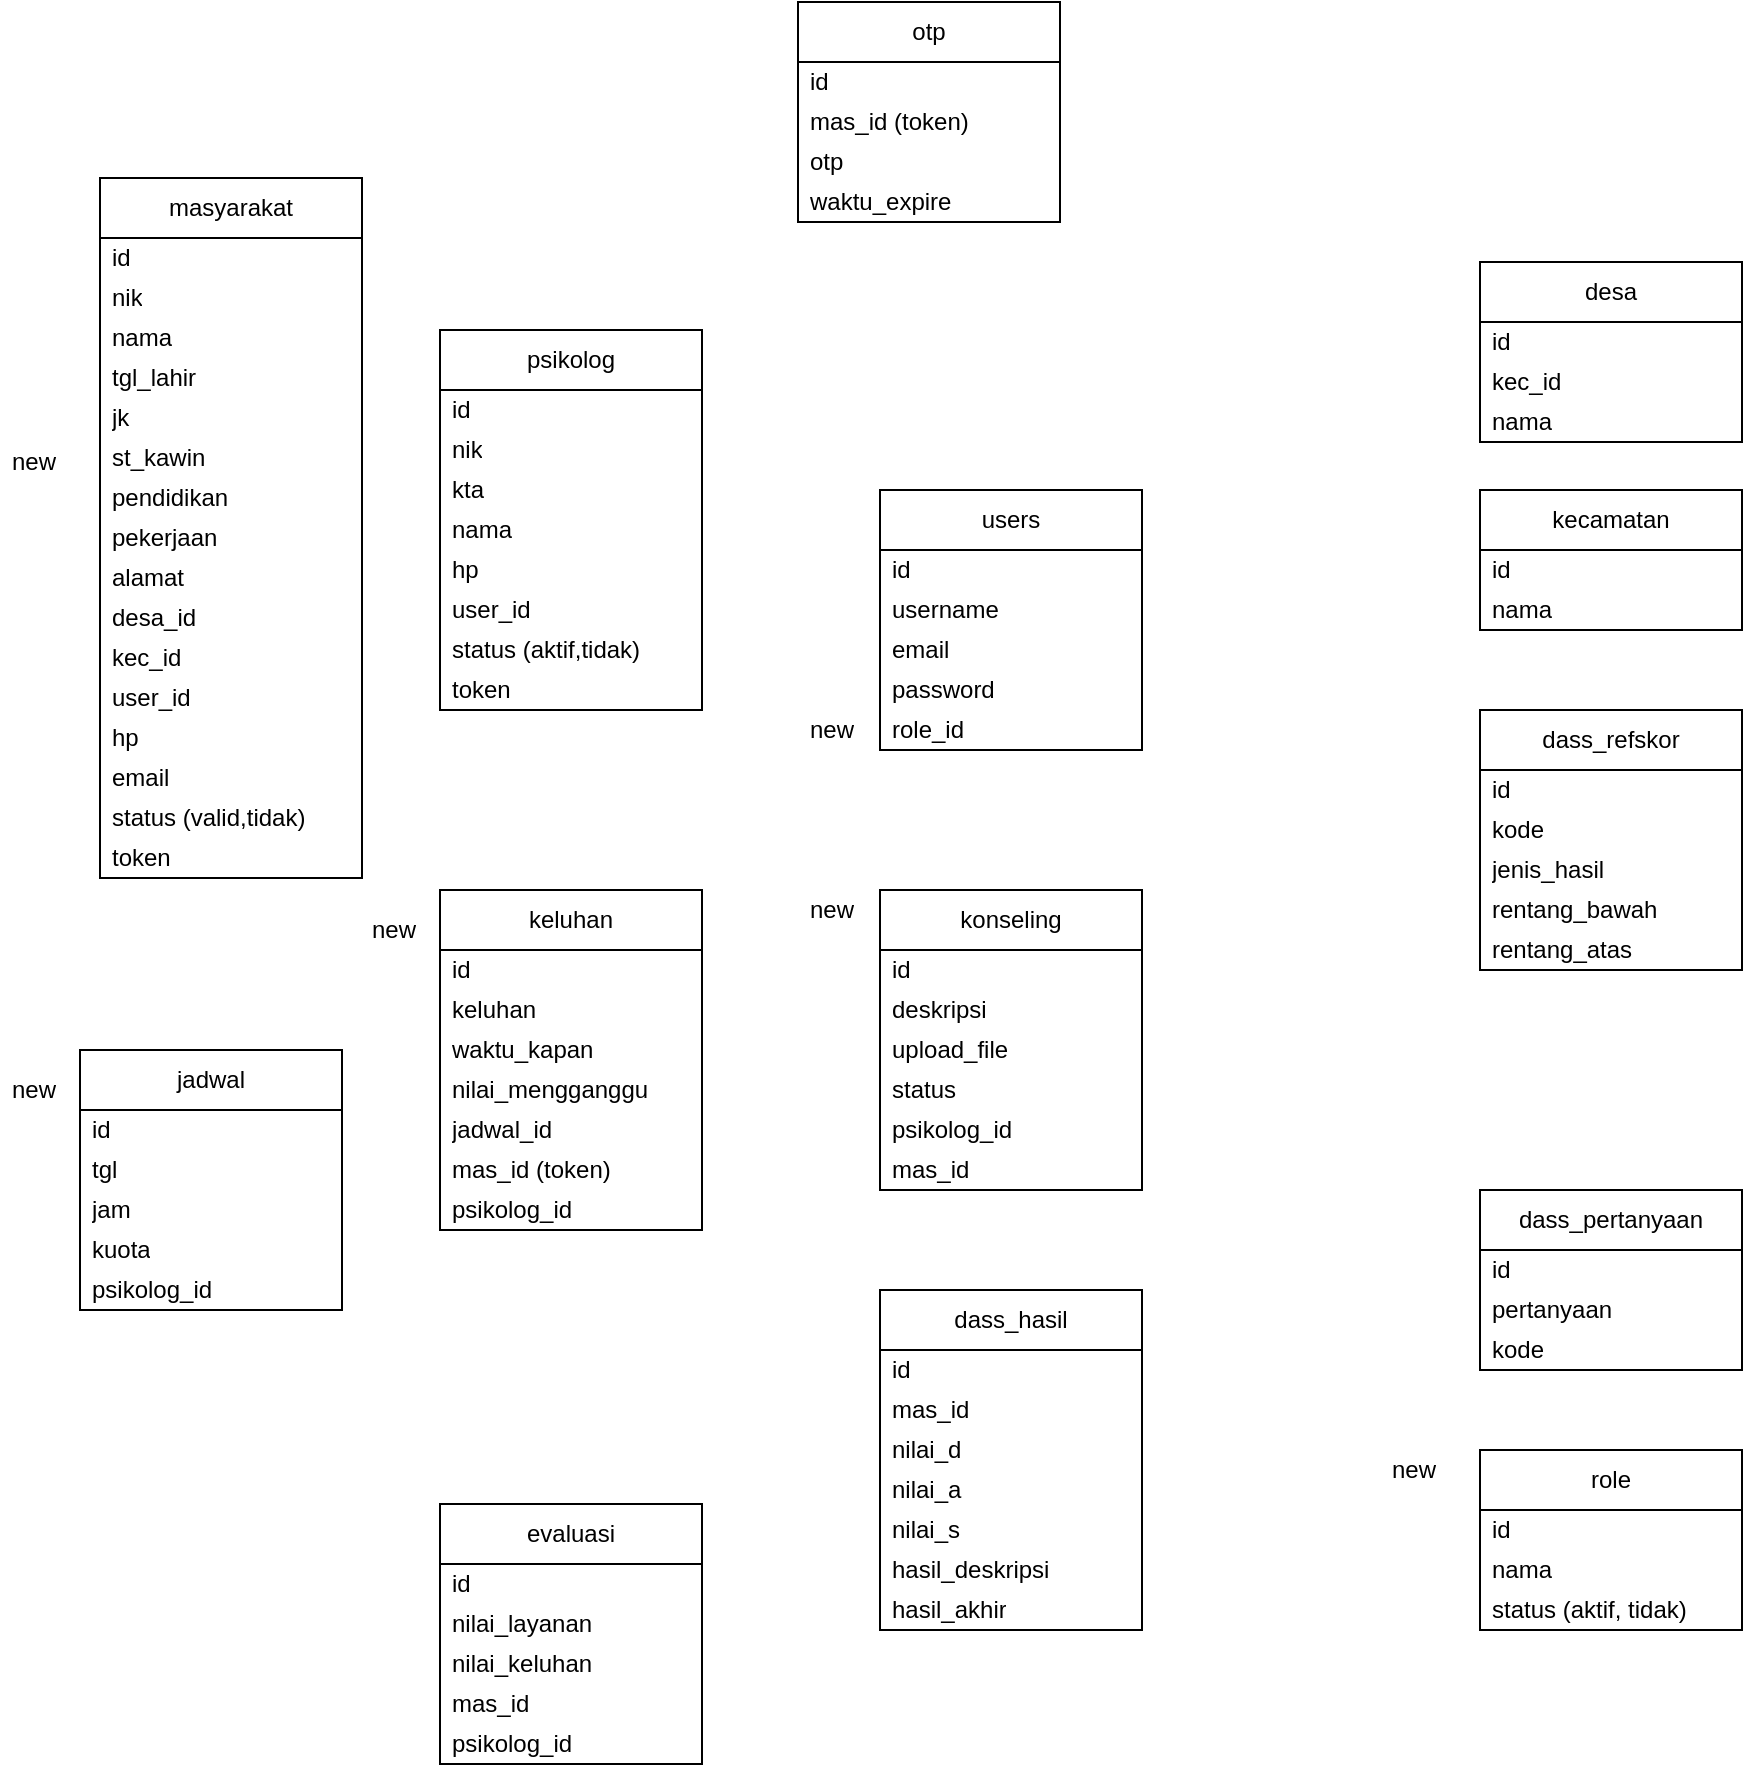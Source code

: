 <mxfile version="26.0.11">
  <diagram id="6a731a19-8d31-9384-78a2-239565b7b9f0" name="Page-1">
    <mxGraphModel dx="1290" dy="701" grid="1" gridSize="10" guides="1" tooltips="1" connect="1" arrows="1" fold="1" page="1" pageScale="1" pageWidth="1169" pageHeight="827" background="none" math="0" shadow="0">
      <root>
        <mxCell id="0" />
        <mxCell id="1" parent="0" />
        <mxCell id="cCiW9AgQX1RRJQbk4KsR-2" value="masyarakat" style="swimlane;fontStyle=0;childLayout=stackLayout;horizontal=1;startSize=30;horizontalStack=0;resizeParent=1;resizeParentMax=0;resizeLast=0;collapsible=1;marginBottom=0;whiteSpace=wrap;html=1;" parent="1" vertex="1">
          <mxGeometry x="170" y="164" width="131" height="350" as="geometry" />
        </mxCell>
        <mxCell id="cCiW9AgQX1RRJQbk4KsR-3" value="id" style="text;strokeColor=none;fillColor=none;align=left;verticalAlign=middle;spacingLeft=4;spacingRight=4;overflow=hidden;points=[[0,0.5],[1,0.5]];portConstraint=eastwest;rotatable=0;whiteSpace=wrap;html=1;" parent="cCiW9AgQX1RRJQbk4KsR-2" vertex="1">
          <mxGeometry y="30" width="131" height="20" as="geometry" />
        </mxCell>
        <mxCell id="cCiW9AgQX1RRJQbk4KsR-4" value="nik" style="text;strokeColor=none;fillColor=none;align=left;verticalAlign=middle;spacingLeft=4;spacingRight=4;overflow=hidden;points=[[0,0.5],[1,0.5]];portConstraint=eastwest;rotatable=0;whiteSpace=wrap;html=1;" parent="cCiW9AgQX1RRJQbk4KsR-2" vertex="1">
          <mxGeometry y="50" width="131" height="20" as="geometry" />
        </mxCell>
        <mxCell id="cCiW9AgQX1RRJQbk4KsR-5" value="nama" style="text;strokeColor=none;fillColor=none;align=left;verticalAlign=middle;spacingLeft=4;spacingRight=4;overflow=hidden;points=[[0,0.5],[1,0.5]];portConstraint=eastwest;rotatable=0;whiteSpace=wrap;html=1;" parent="cCiW9AgQX1RRJQbk4KsR-2" vertex="1">
          <mxGeometry y="70" width="131" height="20" as="geometry" />
        </mxCell>
        <mxCell id="cCiW9AgQX1RRJQbk4KsR-54" value="tgl_lahir" style="text;strokeColor=none;fillColor=none;align=left;verticalAlign=middle;spacingLeft=4;spacingRight=4;overflow=hidden;points=[[0,0.5],[1,0.5]];portConstraint=eastwest;rotatable=0;whiteSpace=wrap;html=1;" parent="cCiW9AgQX1RRJQbk4KsR-2" vertex="1">
          <mxGeometry y="90" width="131" height="20" as="geometry" />
        </mxCell>
        <mxCell id="PTDPo2lhQ1AnAmsbdInq-1" value="jk" style="text;strokeColor=none;fillColor=none;align=left;verticalAlign=middle;spacingLeft=4;spacingRight=4;overflow=hidden;points=[[0,0.5],[1,0.5]];portConstraint=eastwest;rotatable=0;whiteSpace=wrap;html=1;" parent="cCiW9AgQX1RRJQbk4KsR-2" vertex="1">
          <mxGeometry y="110" width="131" height="20" as="geometry" />
        </mxCell>
        <mxCell id="SAgZOu8RjVkQt2vv_T1Z-7" value="st_kawin" style="text;strokeColor=none;fillColor=none;align=left;verticalAlign=middle;spacingLeft=4;spacingRight=4;overflow=hidden;points=[[0,0.5],[1,0.5]];portConstraint=eastwest;rotatable=0;whiteSpace=wrap;html=1;" parent="cCiW9AgQX1RRJQbk4KsR-2" vertex="1">
          <mxGeometry y="130" width="131" height="20" as="geometry" />
        </mxCell>
        <mxCell id="w9zc2ShkxQ4wf6HR-GeF-1" value="pendidikan" style="text;strokeColor=none;fillColor=none;align=left;verticalAlign=middle;spacingLeft=4;spacingRight=4;overflow=hidden;points=[[0,0.5],[1,0.5]];portConstraint=eastwest;rotatable=0;whiteSpace=wrap;html=1;" vertex="1" parent="cCiW9AgQX1RRJQbk4KsR-2">
          <mxGeometry y="150" width="131" height="20" as="geometry" />
        </mxCell>
        <mxCell id="w9zc2ShkxQ4wf6HR-GeF-2" value="pekerjaan" style="text;strokeColor=none;fillColor=none;align=left;verticalAlign=middle;spacingLeft=4;spacingRight=4;overflow=hidden;points=[[0,0.5],[1,0.5]];portConstraint=eastwest;rotatable=0;whiteSpace=wrap;html=1;" vertex="1" parent="cCiW9AgQX1RRJQbk4KsR-2">
          <mxGeometry y="170" width="131" height="20" as="geometry" />
        </mxCell>
        <mxCell id="cCiW9AgQX1RRJQbk4KsR-13" value="alamat" style="text;strokeColor=none;fillColor=none;align=left;verticalAlign=middle;spacingLeft=4;spacingRight=4;overflow=hidden;points=[[0,0.5],[1,0.5]];portConstraint=eastwest;rotatable=0;whiteSpace=wrap;html=1;" parent="cCiW9AgQX1RRJQbk4KsR-2" vertex="1">
          <mxGeometry y="190" width="131" height="20" as="geometry" />
        </mxCell>
        <mxCell id="cCiW9AgQX1RRJQbk4KsR-68" value="desa_id" style="text;strokeColor=none;fillColor=none;align=left;verticalAlign=middle;spacingLeft=4;spacingRight=4;overflow=hidden;points=[[0,0.5],[1,0.5]];portConstraint=eastwest;rotatable=0;whiteSpace=wrap;html=1;" parent="cCiW9AgQX1RRJQbk4KsR-2" vertex="1">
          <mxGeometry y="210" width="131" height="20" as="geometry" />
        </mxCell>
        <mxCell id="cCiW9AgQX1RRJQbk4KsR-69" value="kec_id" style="text;strokeColor=none;fillColor=none;align=left;verticalAlign=middle;spacingLeft=4;spacingRight=4;overflow=hidden;points=[[0,0.5],[1,0.5]];portConstraint=eastwest;rotatable=0;whiteSpace=wrap;html=1;" parent="cCiW9AgQX1RRJQbk4KsR-2" vertex="1">
          <mxGeometry y="230" width="131" height="20" as="geometry" />
        </mxCell>
        <mxCell id="cCiW9AgQX1RRJQbk4KsR-18" value="user_id" style="text;strokeColor=none;fillColor=none;align=left;verticalAlign=middle;spacingLeft=4;spacingRight=4;overflow=hidden;points=[[0,0.5],[1,0.5]];portConstraint=eastwest;rotatable=0;whiteSpace=wrap;html=1;" parent="cCiW9AgQX1RRJQbk4KsR-2" vertex="1">
          <mxGeometry y="250" width="131" height="20" as="geometry" />
        </mxCell>
        <mxCell id="cCiW9AgQX1RRJQbk4KsR-12" value="hp" style="text;strokeColor=none;fillColor=none;align=left;verticalAlign=middle;spacingLeft=4;spacingRight=4;overflow=hidden;points=[[0,0.5],[1,0.5]];portConstraint=eastwest;rotatable=0;whiteSpace=wrap;html=1;" parent="cCiW9AgQX1RRJQbk4KsR-2" vertex="1">
          <mxGeometry y="270" width="131" height="20" as="geometry" />
        </mxCell>
        <mxCell id="PTDPo2lhQ1AnAmsbdInq-2" value="email" style="text;strokeColor=none;fillColor=none;align=left;verticalAlign=middle;spacingLeft=4;spacingRight=4;overflow=hidden;points=[[0,0.5],[1,0.5]];portConstraint=eastwest;rotatable=0;whiteSpace=wrap;html=1;" parent="cCiW9AgQX1RRJQbk4KsR-2" vertex="1">
          <mxGeometry y="290" width="131" height="20" as="geometry" />
        </mxCell>
        <mxCell id="PTDPo2lhQ1AnAmsbdInq-3" value="status (valid,tidak)" style="text;strokeColor=none;fillColor=none;align=left;verticalAlign=middle;spacingLeft=4;spacingRight=4;overflow=hidden;points=[[0,0.5],[1,0.5]];portConstraint=eastwest;rotatable=0;whiteSpace=wrap;html=1;" parent="cCiW9AgQX1RRJQbk4KsR-2" vertex="1">
          <mxGeometry y="310" width="131" height="20" as="geometry" />
        </mxCell>
        <mxCell id="ynOYWQ8Fq5W7r-e-gFTf-2" value="token" style="text;strokeColor=none;fillColor=none;align=left;verticalAlign=middle;spacingLeft=4;spacingRight=4;overflow=hidden;points=[[0,0.5],[1,0.5]];portConstraint=eastwest;rotatable=0;whiteSpace=wrap;html=1;" parent="cCiW9AgQX1RRJQbk4KsR-2" vertex="1">
          <mxGeometry y="330" width="131" height="20" as="geometry" />
        </mxCell>
        <mxCell id="cCiW9AgQX1RRJQbk4KsR-6" value="psikolog" style="swimlane;fontStyle=0;childLayout=stackLayout;horizontal=1;startSize=30;horizontalStack=0;resizeParent=1;resizeParentMax=0;resizeLast=0;collapsible=1;marginBottom=0;whiteSpace=wrap;html=1;" parent="1" vertex="1">
          <mxGeometry x="340" y="240" width="131" height="190" as="geometry" />
        </mxCell>
        <mxCell id="cCiW9AgQX1RRJQbk4KsR-7" value="id" style="text;strokeColor=none;fillColor=none;align=left;verticalAlign=middle;spacingLeft=4;spacingRight=4;overflow=hidden;points=[[0,0.5],[1,0.5]];portConstraint=eastwest;rotatable=0;whiteSpace=wrap;html=1;" parent="cCiW9AgQX1RRJQbk4KsR-6" vertex="1">
          <mxGeometry y="30" width="131" height="20" as="geometry" />
        </mxCell>
        <mxCell id="cCiW9AgQX1RRJQbk4KsR-8" value="nik" style="text;strokeColor=none;fillColor=none;align=left;verticalAlign=middle;spacingLeft=4;spacingRight=4;overflow=hidden;points=[[0,0.5],[1,0.5]];portConstraint=eastwest;rotatable=0;whiteSpace=wrap;html=1;" parent="cCiW9AgQX1RRJQbk4KsR-6" vertex="1">
          <mxGeometry y="50" width="131" height="20" as="geometry" />
        </mxCell>
        <mxCell id="ynOYWQ8Fq5W7r-e-gFTf-4" value="kta" style="text;strokeColor=none;fillColor=none;align=left;verticalAlign=middle;spacingLeft=4;spacingRight=4;overflow=hidden;points=[[0,0.5],[1,0.5]];portConstraint=eastwest;rotatable=0;whiteSpace=wrap;html=1;" parent="cCiW9AgQX1RRJQbk4KsR-6" vertex="1">
          <mxGeometry y="70" width="131" height="20" as="geometry" />
        </mxCell>
        <mxCell id="cCiW9AgQX1RRJQbk4KsR-9" value="nama" style="text;strokeColor=none;fillColor=none;align=left;verticalAlign=middle;spacingLeft=4;spacingRight=4;overflow=hidden;points=[[0,0.5],[1,0.5]];portConstraint=eastwest;rotatable=0;whiteSpace=wrap;html=1;" parent="cCiW9AgQX1RRJQbk4KsR-6" vertex="1">
          <mxGeometry y="90" width="131" height="20" as="geometry" />
        </mxCell>
        <mxCell id="cCiW9AgQX1RRJQbk4KsR-23" value="hp" style="text;strokeColor=none;fillColor=none;align=left;verticalAlign=middle;spacingLeft=4;spacingRight=4;overflow=hidden;points=[[0,0.5],[1,0.5]];portConstraint=eastwest;rotatable=0;whiteSpace=wrap;html=1;" parent="cCiW9AgQX1RRJQbk4KsR-6" vertex="1">
          <mxGeometry y="110" width="131" height="20" as="geometry" />
        </mxCell>
        <mxCell id="ynOYWQ8Fq5W7r-e-gFTf-1" value="user_id" style="text;strokeColor=none;fillColor=none;align=left;verticalAlign=middle;spacingLeft=4;spacingRight=4;overflow=hidden;points=[[0,0.5],[1,0.5]];portConstraint=eastwest;rotatable=0;whiteSpace=wrap;html=1;" parent="cCiW9AgQX1RRJQbk4KsR-6" vertex="1">
          <mxGeometry y="130" width="131" height="20" as="geometry" />
        </mxCell>
        <mxCell id="cCiW9AgQX1RRJQbk4KsR-52" value="status (aktif,tidak)" style="text;strokeColor=none;fillColor=none;align=left;verticalAlign=middle;spacingLeft=4;spacingRight=4;overflow=hidden;points=[[0,0.5],[1,0.5]];portConstraint=eastwest;rotatable=0;whiteSpace=wrap;html=1;" parent="cCiW9AgQX1RRJQbk4KsR-6" vertex="1">
          <mxGeometry y="150" width="131" height="20" as="geometry" />
        </mxCell>
        <mxCell id="ynOYWQ8Fq5W7r-e-gFTf-3" value="token" style="text;strokeColor=none;fillColor=none;align=left;verticalAlign=middle;spacingLeft=4;spacingRight=4;overflow=hidden;points=[[0,0.5],[1,0.5]];portConstraint=eastwest;rotatable=0;whiteSpace=wrap;html=1;" parent="cCiW9AgQX1RRJQbk4KsR-6" vertex="1">
          <mxGeometry y="170" width="131" height="20" as="geometry" />
        </mxCell>
        <mxCell id="cCiW9AgQX1RRJQbk4KsR-15" value="users" style="swimlane;fontStyle=0;childLayout=stackLayout;horizontal=1;startSize=30;horizontalStack=0;resizeParent=1;resizeParentMax=0;resizeLast=0;collapsible=1;marginBottom=0;whiteSpace=wrap;html=1;" parent="1" vertex="1">
          <mxGeometry x="560" y="320" width="131" height="130" as="geometry" />
        </mxCell>
        <mxCell id="cCiW9AgQX1RRJQbk4KsR-16" value="id" style="text;strokeColor=none;fillColor=none;align=left;verticalAlign=middle;spacingLeft=4;spacingRight=4;overflow=hidden;points=[[0,0.5],[1,0.5]];portConstraint=eastwest;rotatable=0;whiteSpace=wrap;html=1;" parent="cCiW9AgQX1RRJQbk4KsR-15" vertex="1">
          <mxGeometry y="30" width="131" height="20" as="geometry" />
        </mxCell>
        <mxCell id="cCiW9AgQX1RRJQbk4KsR-17" value="username" style="text;strokeColor=none;fillColor=none;align=left;verticalAlign=middle;spacingLeft=4;spacingRight=4;overflow=hidden;points=[[0,0.5],[1,0.5]];portConstraint=eastwest;rotatable=0;whiteSpace=wrap;html=1;" parent="cCiW9AgQX1RRJQbk4KsR-15" vertex="1">
          <mxGeometry y="50" width="131" height="20" as="geometry" />
        </mxCell>
        <mxCell id="cCiW9AgQX1RRJQbk4KsR-22" value="email" style="text;strokeColor=none;fillColor=none;align=left;verticalAlign=middle;spacingLeft=4;spacingRight=4;overflow=hidden;points=[[0,0.5],[1,0.5]];portConstraint=eastwest;rotatable=0;whiteSpace=wrap;html=1;" parent="cCiW9AgQX1RRJQbk4KsR-15" vertex="1">
          <mxGeometry y="70" width="131" height="20" as="geometry" />
        </mxCell>
        <mxCell id="cCiW9AgQX1RRJQbk4KsR-19" value="password" style="text;strokeColor=none;fillColor=none;align=left;verticalAlign=middle;spacingLeft=4;spacingRight=4;overflow=hidden;points=[[0,0.5],[1,0.5]];portConstraint=eastwest;rotatable=0;whiteSpace=wrap;html=1;" parent="cCiW9AgQX1RRJQbk4KsR-15" vertex="1">
          <mxGeometry y="90" width="131" height="20" as="geometry" />
        </mxCell>
        <mxCell id="cCiW9AgQX1RRJQbk4KsR-20" value="role_id" style="text;strokeColor=none;fillColor=none;align=left;verticalAlign=middle;spacingLeft=4;spacingRight=4;overflow=hidden;points=[[0,0.5],[1,0.5]];portConstraint=eastwest;rotatable=0;whiteSpace=wrap;html=1;" parent="cCiW9AgQX1RRJQbk4KsR-15" vertex="1">
          <mxGeometry y="110" width="131" height="20" as="geometry" />
        </mxCell>
        <mxCell id="cCiW9AgQX1RRJQbk4KsR-24" value="jadwal" style="swimlane;fontStyle=0;childLayout=stackLayout;horizontal=1;startSize=30;horizontalStack=0;resizeParent=1;resizeParentMax=0;resizeLast=0;collapsible=1;marginBottom=0;whiteSpace=wrap;html=1;" parent="1" vertex="1">
          <mxGeometry x="160" y="600" width="131" height="130" as="geometry" />
        </mxCell>
        <mxCell id="cCiW9AgQX1RRJQbk4KsR-25" value="id" style="text;strokeColor=none;fillColor=none;align=left;verticalAlign=middle;spacingLeft=4;spacingRight=4;overflow=hidden;points=[[0,0.5],[1,0.5]];portConstraint=eastwest;rotatable=0;whiteSpace=wrap;html=1;" parent="cCiW9AgQX1RRJQbk4KsR-24" vertex="1">
          <mxGeometry y="30" width="131" height="20" as="geometry" />
        </mxCell>
        <mxCell id="cCiW9AgQX1RRJQbk4KsR-26" value="tgl" style="text;strokeColor=none;fillColor=none;align=left;verticalAlign=middle;spacingLeft=4;spacingRight=4;overflow=hidden;points=[[0,0.5],[1,0.5]];portConstraint=eastwest;rotatable=0;whiteSpace=wrap;html=1;" parent="cCiW9AgQX1RRJQbk4KsR-24" vertex="1">
          <mxGeometry y="50" width="131" height="20" as="geometry" />
        </mxCell>
        <mxCell id="cCiW9AgQX1RRJQbk4KsR-27" value="jam" style="text;strokeColor=none;fillColor=none;align=left;verticalAlign=middle;spacingLeft=4;spacingRight=4;overflow=hidden;points=[[0,0.5],[1,0.5]];portConstraint=eastwest;rotatable=0;whiteSpace=wrap;html=1;" parent="cCiW9AgQX1RRJQbk4KsR-24" vertex="1">
          <mxGeometry y="70" width="131" height="20" as="geometry" />
        </mxCell>
        <mxCell id="cCiW9AgQX1RRJQbk4KsR-28" value="kuota" style="text;strokeColor=none;fillColor=none;align=left;verticalAlign=middle;spacingLeft=4;spacingRight=4;overflow=hidden;points=[[0,0.5],[1,0.5]];portConstraint=eastwest;rotatable=0;whiteSpace=wrap;html=1;" parent="cCiW9AgQX1RRJQbk4KsR-24" vertex="1">
          <mxGeometry y="90" width="131" height="20" as="geometry" />
        </mxCell>
        <mxCell id="cCiW9AgQX1RRJQbk4KsR-29" value="psikolog_id" style="text;strokeColor=none;fillColor=none;align=left;verticalAlign=middle;spacingLeft=4;spacingRight=4;overflow=hidden;points=[[0,0.5],[1,0.5]];portConstraint=eastwest;rotatable=0;whiteSpace=wrap;html=1;" parent="cCiW9AgQX1RRJQbk4KsR-24" vertex="1">
          <mxGeometry y="110" width="131" height="20" as="geometry" />
        </mxCell>
        <mxCell id="cCiW9AgQX1RRJQbk4KsR-31" value="keluhan" style="swimlane;fontStyle=0;childLayout=stackLayout;horizontal=1;startSize=30;horizontalStack=0;resizeParent=1;resizeParentMax=0;resizeLast=0;collapsible=1;marginBottom=0;whiteSpace=wrap;html=1;" parent="1" vertex="1">
          <mxGeometry x="340" y="520" width="131" height="170" as="geometry" />
        </mxCell>
        <mxCell id="cCiW9AgQX1RRJQbk4KsR-32" value="id" style="text;strokeColor=none;fillColor=none;align=left;verticalAlign=middle;spacingLeft=4;spacingRight=4;overflow=hidden;points=[[0,0.5],[1,0.5]];portConstraint=eastwest;rotatable=0;whiteSpace=wrap;html=1;" parent="cCiW9AgQX1RRJQbk4KsR-31" vertex="1">
          <mxGeometry y="30" width="131" height="20" as="geometry" />
        </mxCell>
        <mxCell id="cCiW9AgQX1RRJQbk4KsR-71" value="keluhan" style="text;strokeColor=none;fillColor=none;align=left;verticalAlign=middle;spacingLeft=4;spacingRight=4;overflow=hidden;points=[[0,0.5],[1,0.5]];portConstraint=eastwest;rotatable=0;whiteSpace=wrap;html=1;" parent="cCiW9AgQX1RRJQbk4KsR-31" vertex="1">
          <mxGeometry y="50" width="131" height="20" as="geometry" />
        </mxCell>
        <mxCell id="cCiW9AgQX1RRJQbk4KsR-72" value="waktu_kapan" style="text;strokeColor=none;fillColor=none;align=left;verticalAlign=middle;spacingLeft=4;spacingRight=4;overflow=hidden;points=[[0,0.5],[1,0.5]];portConstraint=eastwest;rotatable=0;whiteSpace=wrap;html=1;" parent="cCiW9AgQX1RRJQbk4KsR-31" vertex="1">
          <mxGeometry y="70" width="131" height="20" as="geometry" />
        </mxCell>
        <mxCell id="cCiW9AgQX1RRJQbk4KsR-73" value="nilai_mengganggu" style="text;strokeColor=none;fillColor=none;align=left;verticalAlign=middle;spacingLeft=4;spacingRight=4;overflow=hidden;points=[[0,0.5],[1,0.5]];portConstraint=eastwest;rotatable=0;whiteSpace=wrap;html=1;" parent="cCiW9AgQX1RRJQbk4KsR-31" vertex="1">
          <mxGeometry y="90" width="131" height="20" as="geometry" />
        </mxCell>
        <mxCell id="ynOYWQ8Fq5W7r-e-gFTf-5" value="jadwal_id" style="text;strokeColor=none;fillColor=none;align=left;verticalAlign=middle;spacingLeft=4;spacingRight=4;overflow=hidden;points=[[0,0.5],[1,0.5]];portConstraint=eastwest;rotatable=0;whiteSpace=wrap;html=1;" parent="cCiW9AgQX1RRJQbk4KsR-31" vertex="1">
          <mxGeometry y="110" width="131" height="20" as="geometry" />
        </mxCell>
        <mxCell id="cCiW9AgQX1RRJQbk4KsR-37" value="mas_id (token)" style="text;strokeColor=none;fillColor=none;align=left;verticalAlign=middle;spacingLeft=4;spacingRight=4;overflow=hidden;points=[[0,0.5],[1,0.5]];portConstraint=eastwest;rotatable=0;whiteSpace=wrap;html=1;" parent="cCiW9AgQX1RRJQbk4KsR-31" vertex="1">
          <mxGeometry y="130" width="131" height="20" as="geometry" />
        </mxCell>
        <mxCell id="ynOYWQ8Fq5W7r-e-gFTf-8" value="psikolog_id" style="text;strokeColor=none;fillColor=none;align=left;verticalAlign=middle;spacingLeft=4;spacingRight=4;overflow=hidden;points=[[0,0.5],[1,0.5]];portConstraint=eastwest;rotatable=0;whiteSpace=wrap;html=1;" parent="cCiW9AgQX1RRJQbk4KsR-31" vertex="1">
          <mxGeometry y="150" width="131" height="20" as="geometry" />
        </mxCell>
        <mxCell id="cCiW9AgQX1RRJQbk4KsR-38" value="konseling" style="swimlane;fontStyle=0;childLayout=stackLayout;horizontal=1;startSize=30;horizontalStack=0;resizeParent=1;resizeParentMax=0;resizeLast=0;collapsible=1;marginBottom=0;whiteSpace=wrap;html=1;" parent="1" vertex="1">
          <mxGeometry x="560" y="520" width="131" height="150" as="geometry" />
        </mxCell>
        <mxCell id="cCiW9AgQX1RRJQbk4KsR-39" value="id" style="text;strokeColor=none;fillColor=none;align=left;verticalAlign=middle;spacingLeft=4;spacingRight=4;overflow=hidden;points=[[0,0.5],[1,0.5]];portConstraint=eastwest;rotatable=0;whiteSpace=wrap;html=1;" parent="cCiW9AgQX1RRJQbk4KsR-38" vertex="1">
          <mxGeometry y="30" width="131" height="20" as="geometry" />
        </mxCell>
        <mxCell id="cCiW9AgQX1RRJQbk4KsR-40" value="deskripsi" style="text;strokeColor=none;fillColor=none;align=left;verticalAlign=middle;spacingLeft=4;spacingRight=4;overflow=hidden;points=[[0,0.5],[1,0.5]];portConstraint=eastwest;rotatable=0;whiteSpace=wrap;html=1;" parent="cCiW9AgQX1RRJQbk4KsR-38" vertex="1">
          <mxGeometry y="50" width="131" height="20" as="geometry" />
        </mxCell>
        <mxCell id="cCiW9AgQX1RRJQbk4KsR-42" value="upload_file" style="text;strokeColor=none;fillColor=none;align=left;verticalAlign=middle;spacingLeft=4;spacingRight=4;overflow=hidden;points=[[0,0.5],[1,0.5]];portConstraint=eastwest;rotatable=0;whiteSpace=wrap;html=1;" parent="cCiW9AgQX1RRJQbk4KsR-38" vertex="1">
          <mxGeometry y="70" width="131" height="20" as="geometry" />
        </mxCell>
        <mxCell id="cCiW9AgQX1RRJQbk4KsR-76" value="status" style="text;strokeColor=none;fillColor=none;align=left;verticalAlign=middle;spacingLeft=4;spacingRight=4;overflow=hidden;points=[[0,0.5],[1,0.5]];portConstraint=eastwest;rotatable=0;whiteSpace=wrap;html=1;" parent="cCiW9AgQX1RRJQbk4KsR-38" vertex="1">
          <mxGeometry y="90" width="131" height="20" as="geometry" />
        </mxCell>
        <mxCell id="cCiW9AgQX1RRJQbk4KsR-43" value="psikolog_id" style="text;strokeColor=none;fillColor=none;align=left;verticalAlign=middle;spacingLeft=4;spacingRight=4;overflow=hidden;points=[[0,0.5],[1,0.5]];portConstraint=eastwest;rotatable=0;whiteSpace=wrap;html=1;" parent="cCiW9AgQX1RRJQbk4KsR-38" vertex="1">
          <mxGeometry y="110" width="131" height="20" as="geometry" />
        </mxCell>
        <mxCell id="cCiW9AgQX1RRJQbk4KsR-44" value="mas_id" style="text;strokeColor=none;fillColor=none;align=left;verticalAlign=middle;spacingLeft=4;spacingRight=4;overflow=hidden;points=[[0,0.5],[1,0.5]];portConstraint=eastwest;rotatable=0;whiteSpace=wrap;html=1;" parent="cCiW9AgQX1RRJQbk4KsR-38" vertex="1">
          <mxGeometry y="130" width="131" height="20" as="geometry" />
        </mxCell>
        <mxCell id="cCiW9AgQX1RRJQbk4KsR-45" value="evaluasi" style="swimlane;fontStyle=0;childLayout=stackLayout;horizontal=1;startSize=30;horizontalStack=0;resizeParent=1;resizeParentMax=0;resizeLast=0;collapsible=1;marginBottom=0;whiteSpace=wrap;html=1;" parent="1" vertex="1">
          <mxGeometry x="340" y="827" width="131" height="130" as="geometry" />
        </mxCell>
        <mxCell id="cCiW9AgQX1RRJQbk4KsR-46" value="id" style="text;strokeColor=none;fillColor=none;align=left;verticalAlign=middle;spacingLeft=4;spacingRight=4;overflow=hidden;points=[[0,0.5],[1,0.5]];portConstraint=eastwest;rotatable=0;whiteSpace=wrap;html=1;" parent="cCiW9AgQX1RRJQbk4KsR-45" vertex="1">
          <mxGeometry y="30" width="131" height="20" as="geometry" />
        </mxCell>
        <mxCell id="cCiW9AgQX1RRJQbk4KsR-47" value="nilai_layanan" style="text;strokeColor=none;fillColor=none;align=left;verticalAlign=middle;spacingLeft=4;spacingRight=4;overflow=hidden;points=[[0,0.5],[1,0.5]];portConstraint=eastwest;rotatable=0;whiteSpace=wrap;html=1;" parent="cCiW9AgQX1RRJQbk4KsR-45" vertex="1">
          <mxGeometry y="50" width="131" height="20" as="geometry" />
        </mxCell>
        <mxCell id="cCiW9AgQX1RRJQbk4KsR-74" value="nilai_keluhan" style="text;strokeColor=none;fillColor=none;align=left;verticalAlign=middle;spacingLeft=4;spacingRight=4;overflow=hidden;points=[[0,0.5],[1,0.5]];portConstraint=eastwest;rotatable=0;whiteSpace=wrap;html=1;" parent="cCiW9AgQX1RRJQbk4KsR-45" vertex="1">
          <mxGeometry y="70" width="131" height="20" as="geometry" />
        </mxCell>
        <mxCell id="cCiW9AgQX1RRJQbk4KsR-51" value="mas_id" style="text;strokeColor=none;fillColor=none;align=left;verticalAlign=middle;spacingLeft=4;spacingRight=4;overflow=hidden;points=[[0,0.5],[1,0.5]];portConstraint=eastwest;rotatable=0;whiteSpace=wrap;html=1;" parent="cCiW9AgQX1RRJQbk4KsR-45" vertex="1">
          <mxGeometry y="90" width="131" height="20" as="geometry" />
        </mxCell>
        <mxCell id="cCiW9AgQX1RRJQbk4KsR-75" value="psikolog_id" style="text;strokeColor=none;fillColor=none;align=left;verticalAlign=middle;spacingLeft=4;spacingRight=4;overflow=hidden;points=[[0,0.5],[1,0.5]];portConstraint=eastwest;rotatable=0;whiteSpace=wrap;html=1;" parent="cCiW9AgQX1RRJQbk4KsR-45" vertex="1">
          <mxGeometry y="110" width="131" height="20" as="geometry" />
        </mxCell>
        <mxCell id="cCiW9AgQX1RRJQbk4KsR-55" value="dass_pertanyaan" style="swimlane;fontStyle=0;childLayout=stackLayout;horizontal=1;startSize=30;horizontalStack=0;resizeParent=1;resizeParentMax=0;resizeLast=0;collapsible=1;marginBottom=0;whiteSpace=wrap;html=1;" parent="1" vertex="1">
          <mxGeometry x="860" y="670" width="131" height="90" as="geometry" />
        </mxCell>
        <mxCell id="cCiW9AgQX1RRJQbk4KsR-56" value="id" style="text;strokeColor=none;fillColor=none;align=left;verticalAlign=middle;spacingLeft=4;spacingRight=4;overflow=hidden;points=[[0,0.5],[1,0.5]];portConstraint=eastwest;rotatable=0;whiteSpace=wrap;html=1;" parent="cCiW9AgQX1RRJQbk4KsR-55" vertex="1">
          <mxGeometry y="30" width="131" height="20" as="geometry" />
        </mxCell>
        <mxCell id="cCiW9AgQX1RRJQbk4KsR-57" value="pertanyaan" style="text;strokeColor=none;fillColor=none;align=left;verticalAlign=middle;spacingLeft=4;spacingRight=4;overflow=hidden;points=[[0,0.5],[1,0.5]];portConstraint=eastwest;rotatable=0;whiteSpace=wrap;html=1;" parent="cCiW9AgQX1RRJQbk4KsR-55" vertex="1">
          <mxGeometry y="50" width="131" height="20" as="geometry" />
        </mxCell>
        <mxCell id="cCiW9AgQX1RRJQbk4KsR-58" value="kode" style="text;strokeColor=none;fillColor=none;align=left;verticalAlign=middle;spacingLeft=4;spacingRight=4;overflow=hidden;points=[[0,0.5],[1,0.5]];portConstraint=eastwest;rotatable=0;whiteSpace=wrap;html=1;" parent="cCiW9AgQX1RRJQbk4KsR-55" vertex="1">
          <mxGeometry y="70" width="131" height="20" as="geometry" />
        </mxCell>
        <mxCell id="cCiW9AgQX1RRJQbk4KsR-61" value="dass_hasil" style="swimlane;fontStyle=0;childLayout=stackLayout;horizontal=1;startSize=30;horizontalStack=0;resizeParent=1;resizeParentMax=0;resizeLast=0;collapsible=1;marginBottom=0;whiteSpace=wrap;html=1;" parent="1" vertex="1">
          <mxGeometry x="560" y="720" width="131" height="170" as="geometry" />
        </mxCell>
        <mxCell id="cCiW9AgQX1RRJQbk4KsR-62" value="id" style="text;strokeColor=none;fillColor=none;align=left;verticalAlign=middle;spacingLeft=4;spacingRight=4;overflow=hidden;points=[[0,0.5],[1,0.5]];portConstraint=eastwest;rotatable=0;whiteSpace=wrap;html=1;" parent="cCiW9AgQX1RRJQbk4KsR-61" vertex="1">
          <mxGeometry y="30" width="131" height="20" as="geometry" />
        </mxCell>
        <mxCell id="cCiW9AgQX1RRJQbk4KsR-65" value="mas_id" style="text;strokeColor=none;fillColor=none;align=left;verticalAlign=middle;spacingLeft=4;spacingRight=4;overflow=hidden;points=[[0,0.5],[1,0.5]];portConstraint=eastwest;rotatable=0;whiteSpace=wrap;html=1;" parent="cCiW9AgQX1RRJQbk4KsR-61" vertex="1">
          <mxGeometry y="50" width="131" height="20" as="geometry" />
        </mxCell>
        <mxCell id="cCiW9AgQX1RRJQbk4KsR-63" value="nilai_d" style="text;strokeColor=none;fillColor=none;align=left;verticalAlign=middle;spacingLeft=4;spacingRight=4;overflow=hidden;points=[[0,0.5],[1,0.5]];portConstraint=eastwest;rotatable=0;whiteSpace=wrap;html=1;" parent="cCiW9AgQX1RRJQbk4KsR-61" vertex="1">
          <mxGeometry y="70" width="131" height="20" as="geometry" />
        </mxCell>
        <mxCell id="cCiW9AgQX1RRJQbk4KsR-64" value="nilai_a" style="text;strokeColor=none;fillColor=none;align=left;verticalAlign=middle;spacingLeft=4;spacingRight=4;overflow=hidden;points=[[0,0.5],[1,0.5]];portConstraint=eastwest;rotatable=0;whiteSpace=wrap;html=1;" parent="cCiW9AgQX1RRJQbk4KsR-61" vertex="1">
          <mxGeometry y="90" width="131" height="20" as="geometry" />
        </mxCell>
        <mxCell id="cCiW9AgQX1RRJQbk4KsR-66" value="nilai_s" style="text;strokeColor=none;fillColor=none;align=left;verticalAlign=middle;spacingLeft=4;spacingRight=4;overflow=hidden;points=[[0,0.5],[1,0.5]];portConstraint=eastwest;rotatable=0;whiteSpace=wrap;html=1;" parent="cCiW9AgQX1RRJQbk4KsR-61" vertex="1">
          <mxGeometry y="110" width="131" height="20" as="geometry" />
        </mxCell>
        <mxCell id="SAgZOu8RjVkQt2vv_T1Z-1" value="hasil_deskripsi" style="text;strokeColor=none;fillColor=none;align=left;verticalAlign=middle;spacingLeft=4;spacingRight=4;overflow=hidden;points=[[0,0.5],[1,0.5]];portConstraint=eastwest;rotatable=0;whiteSpace=wrap;html=1;" parent="cCiW9AgQX1RRJQbk4KsR-61" vertex="1">
          <mxGeometry y="130" width="131" height="20" as="geometry" />
        </mxCell>
        <mxCell id="bapF4ZEDzzLjQboLTo4N-8" value="hasil_akhir" style="text;strokeColor=none;fillColor=none;align=left;verticalAlign=middle;spacingLeft=4;spacingRight=4;overflow=hidden;points=[[0,0.5],[1,0.5]];portConstraint=eastwest;rotatable=0;whiteSpace=wrap;html=1;" parent="cCiW9AgQX1RRJQbk4KsR-61" vertex="1">
          <mxGeometry y="150" width="131" height="20" as="geometry" />
        </mxCell>
        <mxCell id="cCiW9AgQX1RRJQbk4KsR-77" value="desa" style="swimlane;fontStyle=0;childLayout=stackLayout;horizontal=1;startSize=30;horizontalStack=0;resizeParent=1;resizeParentMax=0;resizeLast=0;collapsible=1;marginBottom=0;whiteSpace=wrap;html=1;" parent="1" vertex="1">
          <mxGeometry x="860" y="206" width="131" height="90" as="geometry" />
        </mxCell>
        <mxCell id="cCiW9AgQX1RRJQbk4KsR-78" value="id" style="text;strokeColor=none;fillColor=none;align=left;verticalAlign=middle;spacingLeft=4;spacingRight=4;overflow=hidden;points=[[0,0.5],[1,0.5]];portConstraint=eastwest;rotatable=0;whiteSpace=wrap;html=1;" parent="cCiW9AgQX1RRJQbk4KsR-77" vertex="1">
          <mxGeometry y="30" width="131" height="20" as="geometry" />
        </mxCell>
        <mxCell id="cCiW9AgQX1RRJQbk4KsR-79" value="kec_id" style="text;strokeColor=none;fillColor=none;align=left;verticalAlign=middle;spacingLeft=4;spacingRight=4;overflow=hidden;points=[[0,0.5],[1,0.5]];portConstraint=eastwest;rotatable=0;whiteSpace=wrap;html=1;" parent="cCiW9AgQX1RRJQbk4KsR-77" vertex="1">
          <mxGeometry y="50" width="131" height="20" as="geometry" />
        </mxCell>
        <mxCell id="cCiW9AgQX1RRJQbk4KsR-80" value="nama" style="text;strokeColor=none;fillColor=none;align=left;verticalAlign=middle;spacingLeft=4;spacingRight=4;overflow=hidden;points=[[0,0.5],[1,0.5]];portConstraint=eastwest;rotatable=0;whiteSpace=wrap;html=1;" parent="cCiW9AgQX1RRJQbk4KsR-77" vertex="1">
          <mxGeometry y="70" width="131" height="20" as="geometry" />
        </mxCell>
        <mxCell id="cCiW9AgQX1RRJQbk4KsR-83" value="kecamatan" style="swimlane;fontStyle=0;childLayout=stackLayout;horizontal=1;startSize=30;horizontalStack=0;resizeParent=1;resizeParentMax=0;resizeLast=0;collapsible=1;marginBottom=0;whiteSpace=wrap;html=1;" parent="1" vertex="1">
          <mxGeometry x="860" y="320" width="131" height="70" as="geometry" />
        </mxCell>
        <mxCell id="cCiW9AgQX1RRJQbk4KsR-84" value="id" style="text;strokeColor=none;fillColor=none;align=left;verticalAlign=middle;spacingLeft=4;spacingRight=4;overflow=hidden;points=[[0,0.5],[1,0.5]];portConstraint=eastwest;rotatable=0;whiteSpace=wrap;html=1;" parent="cCiW9AgQX1RRJQbk4KsR-83" vertex="1">
          <mxGeometry y="30" width="131" height="20" as="geometry" />
        </mxCell>
        <mxCell id="cCiW9AgQX1RRJQbk4KsR-86" value="nama" style="text;strokeColor=none;fillColor=none;align=left;verticalAlign=middle;spacingLeft=4;spacingRight=4;overflow=hidden;points=[[0,0.5],[1,0.5]];portConstraint=eastwest;rotatable=0;whiteSpace=wrap;html=1;" parent="cCiW9AgQX1RRJQbk4KsR-83" vertex="1">
          <mxGeometry y="50" width="131" height="20" as="geometry" />
        </mxCell>
        <mxCell id="bapF4ZEDzzLjQboLTo4N-1" value="dass_refskor" style="swimlane;fontStyle=0;childLayout=stackLayout;horizontal=1;startSize=30;horizontalStack=0;resizeParent=1;resizeParentMax=0;resizeLast=0;collapsible=1;marginBottom=0;whiteSpace=wrap;html=1;" parent="1" vertex="1">
          <mxGeometry x="860" y="430" width="131" height="130" as="geometry" />
        </mxCell>
        <mxCell id="bapF4ZEDzzLjQboLTo4N-2" value="id" style="text;strokeColor=none;fillColor=none;align=left;verticalAlign=middle;spacingLeft=4;spacingRight=4;overflow=hidden;points=[[0,0.5],[1,0.5]];portConstraint=eastwest;rotatable=0;whiteSpace=wrap;html=1;" parent="bapF4ZEDzzLjQboLTo4N-1" vertex="1">
          <mxGeometry y="30" width="131" height="20" as="geometry" />
        </mxCell>
        <mxCell id="bapF4ZEDzzLjQboLTo4N-3" value="&lt;div&gt;kode&lt;/div&gt;" style="text;strokeColor=none;fillColor=none;align=left;verticalAlign=middle;spacingLeft=4;spacingRight=4;overflow=hidden;points=[[0,0.5],[1,0.5]];portConstraint=eastwest;rotatable=0;whiteSpace=wrap;html=1;" parent="bapF4ZEDzzLjQboLTo4N-1" vertex="1">
          <mxGeometry y="50" width="131" height="20" as="geometry" />
        </mxCell>
        <mxCell id="bapF4ZEDzzLjQboLTo4N-4" value="jenis_hasil" style="text;strokeColor=none;fillColor=none;align=left;verticalAlign=middle;spacingLeft=4;spacingRight=4;overflow=hidden;points=[[0,0.5],[1,0.5]];portConstraint=eastwest;rotatable=0;whiteSpace=wrap;html=1;" parent="bapF4ZEDzzLjQboLTo4N-1" vertex="1">
          <mxGeometry y="70" width="131" height="20" as="geometry" />
        </mxCell>
        <mxCell id="bapF4ZEDzzLjQboLTo4N-5" value="rentang_bawah" style="text;strokeColor=none;fillColor=none;align=left;verticalAlign=middle;spacingLeft=4;spacingRight=4;overflow=hidden;points=[[0,0.5],[1,0.5]];portConstraint=eastwest;rotatable=0;whiteSpace=wrap;html=1;" parent="bapF4ZEDzzLjQboLTo4N-1" vertex="1">
          <mxGeometry y="90" width="131" height="20" as="geometry" />
        </mxCell>
        <mxCell id="bapF4ZEDzzLjQboLTo4N-6" value="rentang_atas" style="text;strokeColor=none;fillColor=none;align=left;verticalAlign=middle;spacingLeft=4;spacingRight=4;overflow=hidden;points=[[0,0.5],[1,0.5]];portConstraint=eastwest;rotatable=0;whiteSpace=wrap;html=1;" parent="bapF4ZEDzzLjQboLTo4N-1" vertex="1">
          <mxGeometry y="110" width="131" height="20" as="geometry" />
        </mxCell>
        <mxCell id="PTDPo2lhQ1AnAmsbdInq-5" value="otp" style="swimlane;fontStyle=0;childLayout=stackLayout;horizontal=1;startSize=30;horizontalStack=0;resizeParent=1;resizeParentMax=0;resizeLast=0;collapsible=1;marginBottom=0;whiteSpace=wrap;html=1;" parent="1" vertex="1">
          <mxGeometry x="519" y="76" width="131" height="110" as="geometry" />
        </mxCell>
        <mxCell id="PTDPo2lhQ1AnAmsbdInq-6" value="id" style="text;strokeColor=none;fillColor=none;align=left;verticalAlign=middle;spacingLeft=4;spacingRight=4;overflow=hidden;points=[[0,0.5],[1,0.5]];portConstraint=eastwest;rotatable=0;whiteSpace=wrap;html=1;" parent="PTDPo2lhQ1AnAmsbdInq-5" vertex="1">
          <mxGeometry y="30" width="131" height="20" as="geometry" />
        </mxCell>
        <mxCell id="PTDPo2lhQ1AnAmsbdInq-7" value="mas_id (token)" style="text;strokeColor=none;fillColor=none;align=left;verticalAlign=middle;spacingLeft=4;spacingRight=4;overflow=hidden;points=[[0,0.5],[1,0.5]];portConstraint=eastwest;rotatable=0;whiteSpace=wrap;html=1;" parent="PTDPo2lhQ1AnAmsbdInq-5" vertex="1">
          <mxGeometry y="50" width="131" height="20" as="geometry" />
        </mxCell>
        <mxCell id="PTDPo2lhQ1AnAmsbdInq-8" value="otp" style="text;strokeColor=none;fillColor=none;align=left;verticalAlign=middle;spacingLeft=4;spacingRight=4;overflow=hidden;points=[[0,0.5],[1,0.5]];portConstraint=eastwest;rotatable=0;whiteSpace=wrap;html=1;" parent="PTDPo2lhQ1AnAmsbdInq-5" vertex="1">
          <mxGeometry y="70" width="131" height="20" as="geometry" />
        </mxCell>
        <mxCell id="PTDPo2lhQ1AnAmsbdInq-9" value="waktu_expire" style="text;strokeColor=none;fillColor=none;align=left;verticalAlign=middle;spacingLeft=4;spacingRight=4;overflow=hidden;points=[[0,0.5],[1,0.5]];portConstraint=eastwest;rotatable=0;whiteSpace=wrap;html=1;" parent="PTDPo2lhQ1AnAmsbdInq-5" vertex="1">
          <mxGeometry y="90" width="131" height="20" as="geometry" />
        </mxCell>
        <mxCell id="SAgZOu8RjVkQt2vv_T1Z-8" value="new" style="text;strokeColor=none;fillColor=none;align=left;verticalAlign=middle;spacingLeft=4;spacingRight=4;overflow=hidden;points=[[0,0.5],[1,0.5]];portConstraint=eastwest;rotatable=0;whiteSpace=wrap;html=1;" parent="1" vertex="1">
          <mxGeometry x="120" y="296" width="50" height="20" as="geometry" />
        </mxCell>
        <mxCell id="SAgZOu8RjVkQt2vv_T1Z-9" value="new" style="text;strokeColor=none;fillColor=none;align=left;verticalAlign=middle;spacingLeft=4;spacingRight=4;overflow=hidden;points=[[0,0.5],[1,0.5]];portConstraint=eastwest;rotatable=0;whiteSpace=wrap;html=1;" parent="1" vertex="1">
          <mxGeometry x="300" y="530" width="50" height="20" as="geometry" />
        </mxCell>
        <mxCell id="SAgZOu8RjVkQt2vv_T1Z-10" value="new" style="text;strokeColor=none;fillColor=none;align=left;verticalAlign=middle;spacingLeft=4;spacingRight=4;overflow=hidden;points=[[0,0.5],[1,0.5]];portConstraint=eastwest;rotatable=0;whiteSpace=wrap;html=1;" parent="1" vertex="1">
          <mxGeometry x="120" y="610" width="50" height="20" as="geometry" />
        </mxCell>
        <mxCell id="w9zc2ShkxQ4wf6HR-GeF-3" value="new" style="text;strokeColor=none;fillColor=none;align=left;verticalAlign=middle;spacingLeft=4;spacingRight=4;overflow=hidden;points=[[0,0.5],[1,0.5]];portConstraint=eastwest;rotatable=0;whiteSpace=wrap;html=1;" vertex="1" parent="1">
          <mxGeometry x="519" y="520" width="50" height="20" as="geometry" />
        </mxCell>
        <mxCell id="w9zc2ShkxQ4wf6HR-GeF-4" value="role" style="swimlane;fontStyle=0;childLayout=stackLayout;horizontal=1;startSize=30;horizontalStack=0;resizeParent=1;resizeParentMax=0;resizeLast=0;collapsible=1;marginBottom=0;whiteSpace=wrap;html=1;" vertex="1" parent="1">
          <mxGeometry x="860" y="800" width="131" height="90" as="geometry" />
        </mxCell>
        <mxCell id="w9zc2ShkxQ4wf6HR-GeF-5" value="id" style="text;strokeColor=none;fillColor=none;align=left;verticalAlign=middle;spacingLeft=4;spacingRight=4;overflow=hidden;points=[[0,0.5],[1,0.5]];portConstraint=eastwest;rotatable=0;whiteSpace=wrap;html=1;" vertex="1" parent="w9zc2ShkxQ4wf6HR-GeF-4">
          <mxGeometry y="30" width="131" height="20" as="geometry" />
        </mxCell>
        <mxCell id="w9zc2ShkxQ4wf6HR-GeF-6" value="nama" style="text;strokeColor=none;fillColor=none;align=left;verticalAlign=middle;spacingLeft=4;spacingRight=4;overflow=hidden;points=[[0,0.5],[1,0.5]];portConstraint=eastwest;rotatable=0;whiteSpace=wrap;html=1;" vertex="1" parent="w9zc2ShkxQ4wf6HR-GeF-4">
          <mxGeometry y="50" width="131" height="20" as="geometry" />
        </mxCell>
        <mxCell id="w9zc2ShkxQ4wf6HR-GeF-7" value="status (aktif, tidak)" style="text;strokeColor=none;fillColor=none;align=left;verticalAlign=middle;spacingLeft=4;spacingRight=4;overflow=hidden;points=[[0,0.5],[1,0.5]];portConstraint=eastwest;rotatable=0;whiteSpace=wrap;html=1;" vertex="1" parent="w9zc2ShkxQ4wf6HR-GeF-4">
          <mxGeometry y="70" width="131" height="20" as="geometry" />
        </mxCell>
        <mxCell id="w9zc2ShkxQ4wf6HR-GeF-8" value="new" style="text;strokeColor=none;fillColor=none;align=left;verticalAlign=middle;spacingLeft=4;spacingRight=4;overflow=hidden;points=[[0,0.5],[1,0.5]];portConstraint=eastwest;rotatable=0;whiteSpace=wrap;html=1;" vertex="1" parent="1">
          <mxGeometry x="810" y="800" width="50" height="20" as="geometry" />
        </mxCell>
        <mxCell id="w9zc2ShkxQ4wf6HR-GeF-9" value="new" style="text;strokeColor=none;fillColor=none;align=left;verticalAlign=middle;spacingLeft=4;spacingRight=4;overflow=hidden;points=[[0,0.5],[1,0.5]];portConstraint=eastwest;rotatable=0;whiteSpace=wrap;html=1;" vertex="1" parent="1">
          <mxGeometry x="519" y="430" width="50" height="20" as="geometry" />
        </mxCell>
      </root>
    </mxGraphModel>
  </diagram>
</mxfile>

